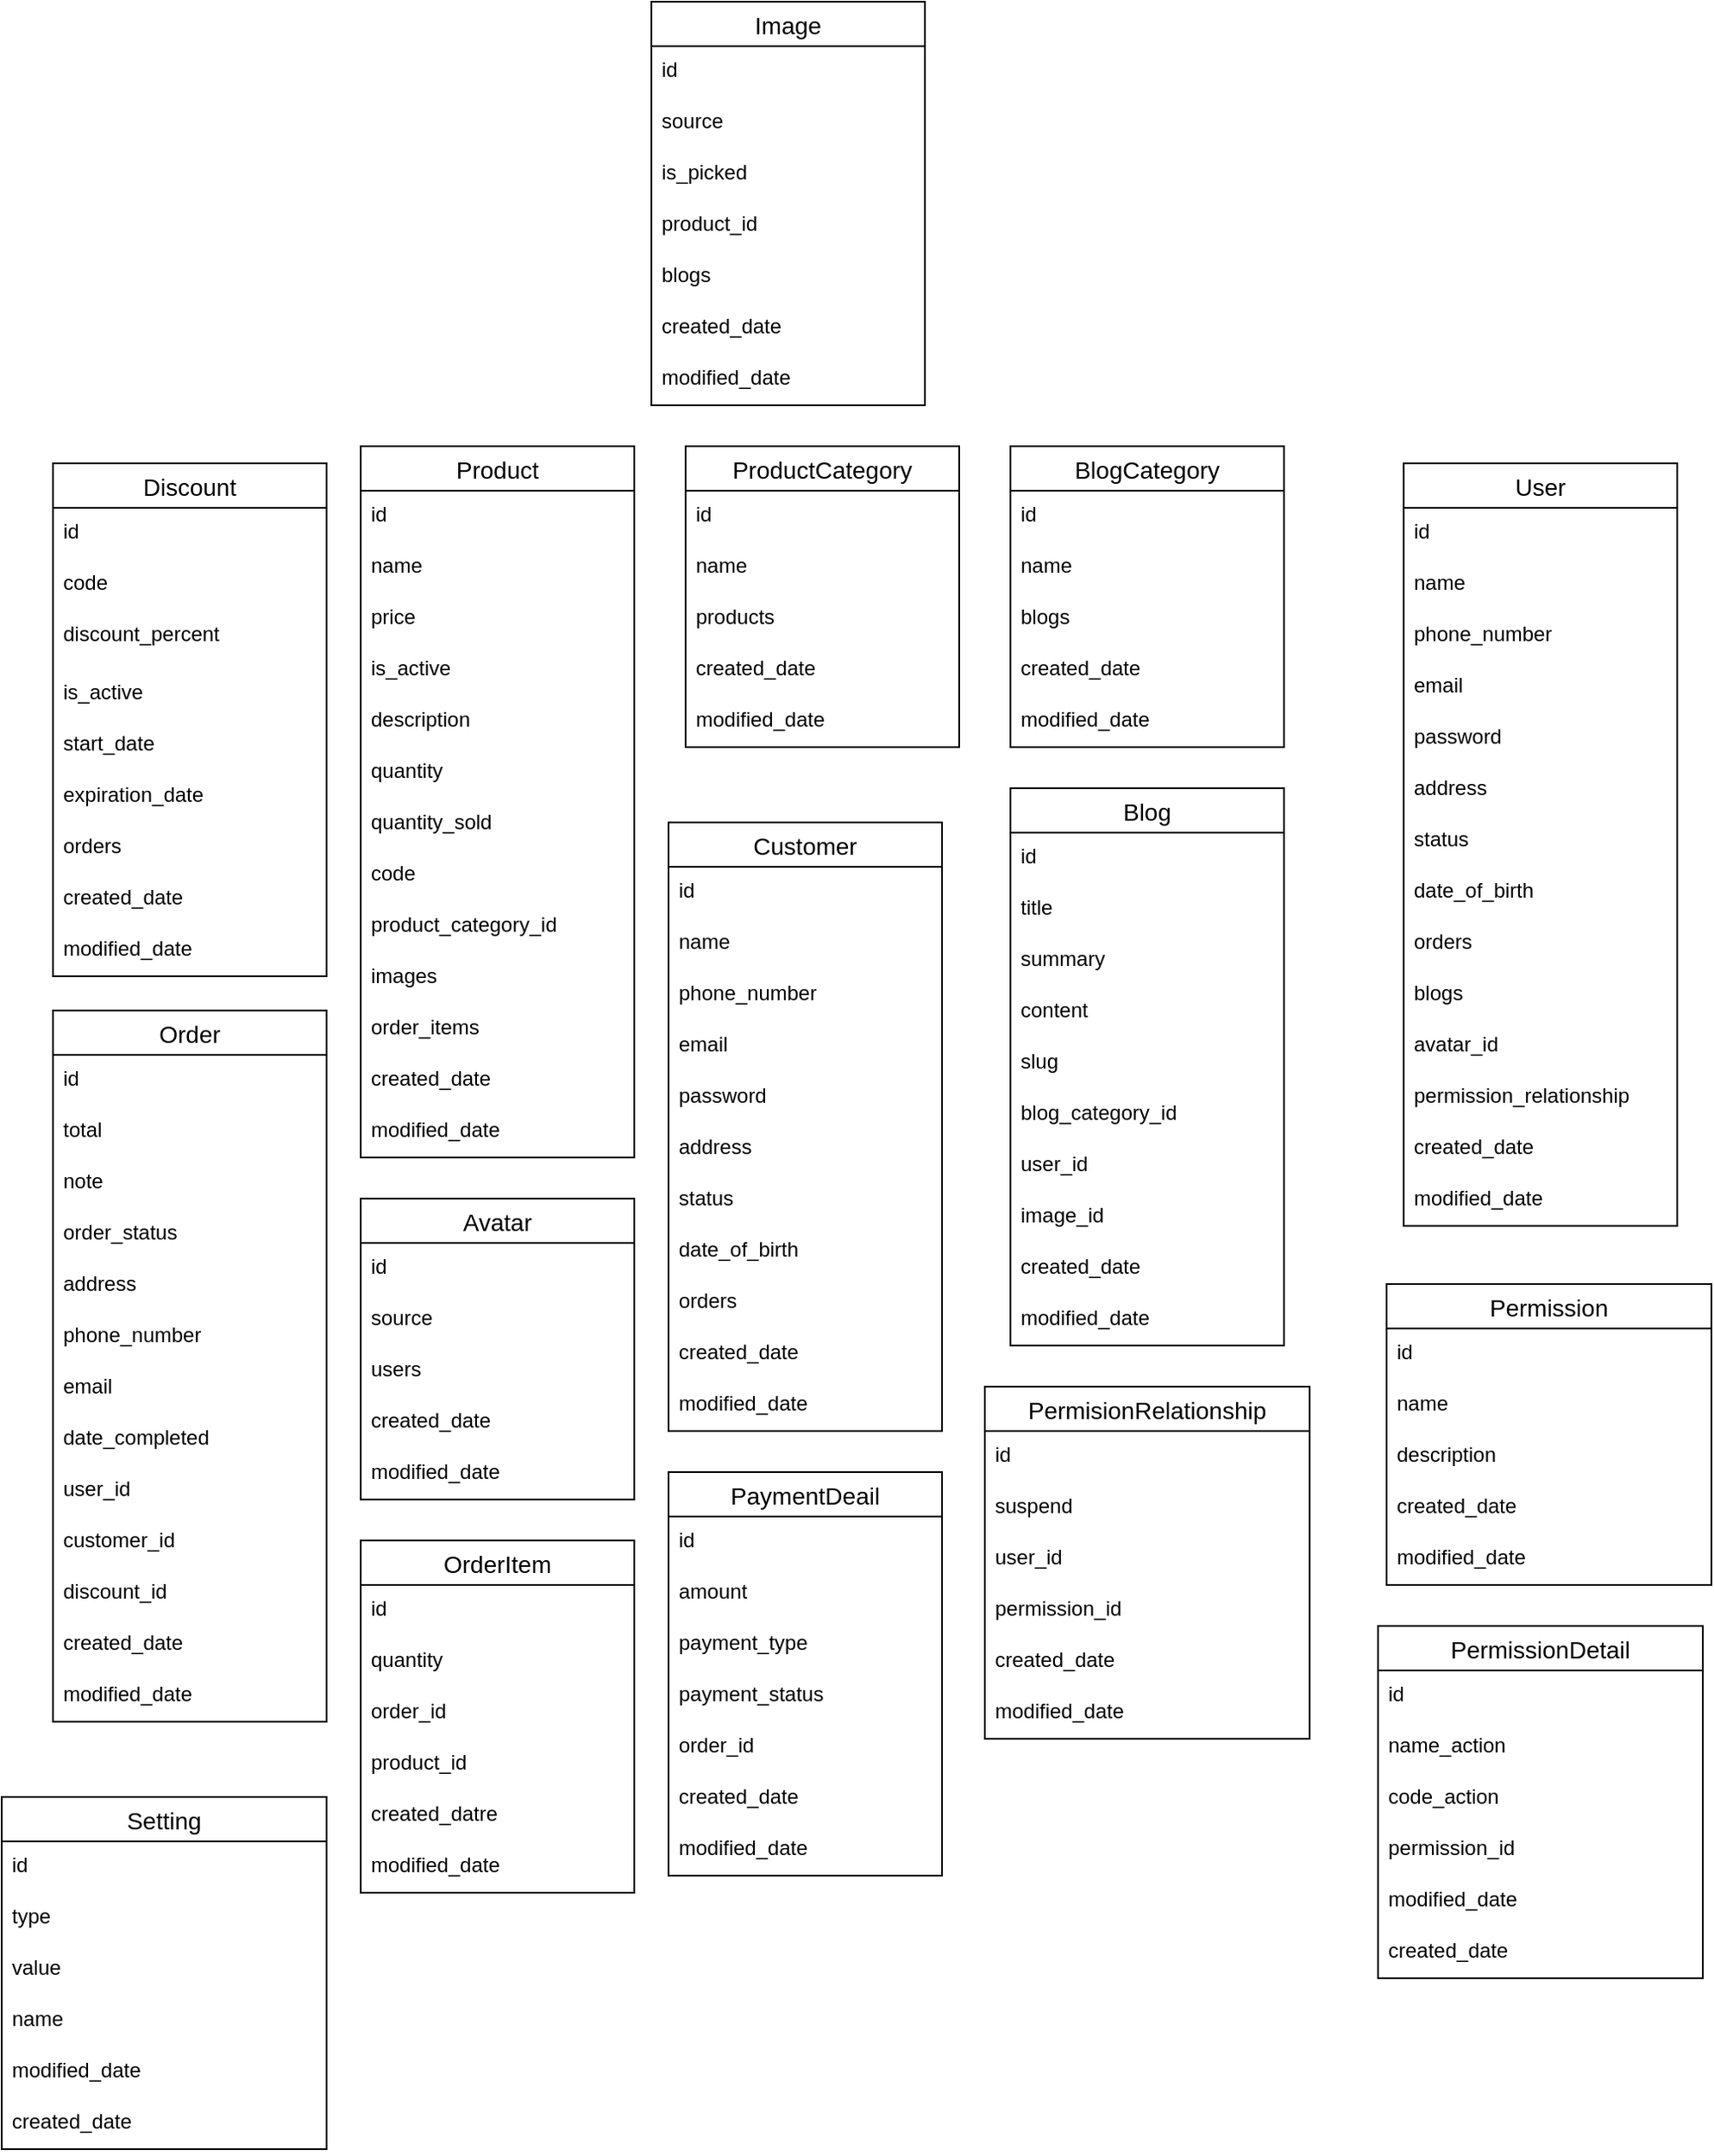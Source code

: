 <mxfile version="20.5.3" type="device"><diagram id="TDrIOhpF8yt2zNO1eFIG" name="Page-1"><mxGraphModel dx="2272" dy="1886" grid="1" gridSize="10" guides="1" tooltips="1" connect="1" arrows="1" fold="1" page="1" pageScale="1" pageWidth="850" pageHeight="1100" math="0" shadow="0"><root><mxCell id="0"/><mxCell id="1" parent="0"/><mxCell id="5JBXhX9jarDKYKfrLqVm-1" value="Product" style="swimlane;fontStyle=0;childLayout=stackLayout;horizontal=1;startSize=26;horizontalStack=0;resizeParent=1;resizeParentMax=0;resizeLast=0;collapsible=1;marginBottom=0;align=center;fontSize=14;" vertex="1" parent="1"><mxGeometry x="200" y="130" width="160" height="416" as="geometry"/></mxCell><mxCell id="5JBXhX9jarDKYKfrLqVm-2" value="id" style="text;strokeColor=none;fillColor=none;spacingLeft=4;spacingRight=4;overflow=hidden;rotatable=0;points=[[0,0.5],[1,0.5]];portConstraint=eastwest;fontSize=12;" vertex="1" parent="5JBXhX9jarDKYKfrLqVm-1"><mxGeometry y="26" width="160" height="30" as="geometry"/></mxCell><mxCell id="5JBXhX9jarDKYKfrLqVm-3" value="name" style="text;strokeColor=none;fillColor=none;spacingLeft=4;spacingRight=4;overflow=hidden;rotatable=0;points=[[0,0.5],[1,0.5]];portConstraint=eastwest;fontSize=12;" vertex="1" parent="5JBXhX9jarDKYKfrLqVm-1"><mxGeometry y="56" width="160" height="30" as="geometry"/></mxCell><mxCell id="5JBXhX9jarDKYKfrLqVm-4" value="price" style="text;strokeColor=none;fillColor=none;spacingLeft=4;spacingRight=4;overflow=hidden;rotatable=0;points=[[0,0.5],[1,0.5]];portConstraint=eastwest;fontSize=12;" vertex="1" parent="5JBXhX9jarDKYKfrLqVm-1"><mxGeometry y="86" width="160" height="30" as="geometry"/></mxCell><mxCell id="5JBXhX9jarDKYKfrLqVm-5" value="is_active&#10;" style="text;strokeColor=none;fillColor=none;spacingLeft=4;spacingRight=4;overflow=hidden;rotatable=0;points=[[0,0.5],[1,0.5]];portConstraint=eastwest;fontSize=12;" vertex="1" parent="5JBXhX9jarDKYKfrLqVm-1"><mxGeometry y="116" width="160" height="30" as="geometry"/></mxCell><mxCell id="5JBXhX9jarDKYKfrLqVm-6" value="description       " style="text;strokeColor=none;fillColor=none;spacingLeft=4;spacingRight=4;overflow=hidden;rotatable=0;points=[[0,0.5],[1,0.5]];portConstraint=eastwest;fontSize=12;" vertex="1" parent="5JBXhX9jarDKYKfrLqVm-1"><mxGeometry y="146" width="160" height="30" as="geometry"/></mxCell><mxCell id="5JBXhX9jarDKYKfrLqVm-7" value="quantity          " style="text;strokeColor=none;fillColor=none;spacingLeft=4;spacingRight=4;overflow=hidden;rotatable=0;points=[[0,0.5],[1,0.5]];portConstraint=eastwest;fontSize=12;" vertex="1" parent="5JBXhX9jarDKYKfrLqVm-1"><mxGeometry y="176" width="160" height="30" as="geometry"/></mxCell><mxCell id="5JBXhX9jarDKYKfrLqVm-8" value="quantity_sold&#10;" style="text;strokeColor=none;fillColor=none;spacingLeft=4;spacingRight=4;overflow=hidden;rotatable=0;points=[[0,0.5],[1,0.5]];portConstraint=eastwest;fontSize=12;" vertex="1" parent="5JBXhX9jarDKYKfrLqVm-1"><mxGeometry y="206" width="160" height="30" as="geometry"/></mxCell><mxCell id="5JBXhX9jarDKYKfrLqVm-9" value="code" style="text;strokeColor=none;fillColor=none;spacingLeft=4;spacingRight=4;overflow=hidden;rotatable=0;points=[[0,0.5],[1,0.5]];portConstraint=eastwest;fontSize=12;" vertex="1" parent="5JBXhX9jarDKYKfrLqVm-1"><mxGeometry y="236" width="160" height="30" as="geometry"/></mxCell><mxCell id="5JBXhX9jarDKYKfrLqVm-10" value="product_category_id" style="text;strokeColor=none;fillColor=none;spacingLeft=4;spacingRight=4;overflow=hidden;rotatable=0;points=[[0,0.5],[1,0.5]];portConstraint=eastwest;fontSize=12;" vertex="1" parent="5JBXhX9jarDKYKfrLqVm-1"><mxGeometry y="266" width="160" height="30" as="geometry"/></mxCell><mxCell id="5JBXhX9jarDKYKfrLqVm-11" value="images" style="text;strokeColor=none;fillColor=none;spacingLeft=4;spacingRight=4;overflow=hidden;rotatable=0;points=[[0,0.5],[1,0.5]];portConstraint=eastwest;fontSize=12;" vertex="1" parent="5JBXhX9jarDKYKfrLqVm-1"><mxGeometry y="296" width="160" height="30" as="geometry"/></mxCell><mxCell id="5JBXhX9jarDKYKfrLqVm-12" value="order_items" style="text;strokeColor=none;fillColor=none;spacingLeft=4;spacingRight=4;overflow=hidden;rotatable=0;points=[[0,0.5],[1,0.5]];portConstraint=eastwest;fontSize=12;" vertex="1" parent="5JBXhX9jarDKYKfrLqVm-1"><mxGeometry y="326" width="160" height="30" as="geometry"/></mxCell><mxCell id="5JBXhX9jarDKYKfrLqVm-13" value="created_date" style="text;strokeColor=none;fillColor=none;spacingLeft=4;spacingRight=4;overflow=hidden;rotatable=0;points=[[0,0.5],[1,0.5]];portConstraint=eastwest;fontSize=12;" vertex="1" parent="5JBXhX9jarDKYKfrLqVm-1"><mxGeometry y="356" width="160" height="30" as="geometry"/></mxCell><mxCell id="5JBXhX9jarDKYKfrLqVm-14" value="modified_date&#10;" style="text;strokeColor=none;fillColor=none;spacingLeft=4;spacingRight=4;overflow=hidden;rotatable=0;points=[[0,0.5],[1,0.5]];portConstraint=eastwest;fontSize=12;" vertex="1" parent="5JBXhX9jarDKYKfrLqVm-1"><mxGeometry y="386" width="160" height="30" as="geometry"/></mxCell><mxCell id="5JBXhX9jarDKYKfrLqVm-15" value="ProductCategory" style="swimlane;fontStyle=0;childLayout=stackLayout;horizontal=1;startSize=26;horizontalStack=0;resizeParent=1;resizeParentMax=0;resizeLast=0;collapsible=1;marginBottom=0;align=center;fontSize=14;" vertex="1" parent="1"><mxGeometry x="390" y="130" width="160" height="176" as="geometry"/></mxCell><mxCell id="5JBXhX9jarDKYKfrLqVm-16" value="id" style="text;strokeColor=none;fillColor=none;spacingLeft=4;spacingRight=4;overflow=hidden;rotatable=0;points=[[0,0.5],[1,0.5]];portConstraint=eastwest;fontSize=12;" vertex="1" parent="5JBXhX9jarDKYKfrLqVm-15"><mxGeometry y="26" width="160" height="30" as="geometry"/></mxCell><mxCell id="5JBXhX9jarDKYKfrLqVm-17" value="name" style="text;strokeColor=none;fillColor=none;spacingLeft=4;spacingRight=4;overflow=hidden;rotatable=0;points=[[0,0.5],[1,0.5]];portConstraint=eastwest;fontSize=12;" vertex="1" parent="5JBXhX9jarDKYKfrLqVm-15"><mxGeometry y="56" width="160" height="30" as="geometry"/></mxCell><mxCell id="5JBXhX9jarDKYKfrLqVm-25" value="products" style="text;strokeColor=none;fillColor=none;spacingLeft=4;spacingRight=4;overflow=hidden;rotatable=0;points=[[0,0.5],[1,0.5]];portConstraint=eastwest;fontSize=12;" vertex="1" parent="5JBXhX9jarDKYKfrLqVm-15"><mxGeometry y="86" width="160" height="30" as="geometry"/></mxCell><mxCell id="5JBXhX9jarDKYKfrLqVm-27" value="created_date" style="text;strokeColor=none;fillColor=none;spacingLeft=4;spacingRight=4;overflow=hidden;rotatable=0;points=[[0,0.5],[1,0.5]];portConstraint=eastwest;fontSize=12;" vertex="1" parent="5JBXhX9jarDKYKfrLqVm-15"><mxGeometry y="116" width="160" height="30" as="geometry"/></mxCell><mxCell id="5JBXhX9jarDKYKfrLqVm-28" value="modified_date&#10;" style="text;strokeColor=none;fillColor=none;spacingLeft=4;spacingRight=4;overflow=hidden;rotatable=0;points=[[0,0.5],[1,0.5]];portConstraint=eastwest;fontSize=12;" vertex="1" parent="5JBXhX9jarDKYKfrLqVm-15"><mxGeometry y="146" width="160" height="30" as="geometry"/></mxCell><mxCell id="5JBXhX9jarDKYKfrLqVm-30" value="BlogCategory " style="swimlane;fontStyle=0;childLayout=stackLayout;horizontal=1;startSize=26;horizontalStack=0;resizeParent=1;resizeParentMax=0;resizeLast=0;collapsible=1;marginBottom=0;align=center;fontSize=14;" vertex="1" parent="1"><mxGeometry x="580" y="130" width="160" height="176" as="geometry"/></mxCell><mxCell id="5JBXhX9jarDKYKfrLqVm-31" value="id" style="text;strokeColor=none;fillColor=none;spacingLeft=4;spacingRight=4;overflow=hidden;rotatable=0;points=[[0,0.5],[1,0.5]];portConstraint=eastwest;fontSize=12;" vertex="1" parent="5JBXhX9jarDKYKfrLqVm-30"><mxGeometry y="26" width="160" height="30" as="geometry"/></mxCell><mxCell id="5JBXhX9jarDKYKfrLqVm-32" value="name" style="text;strokeColor=none;fillColor=none;spacingLeft=4;spacingRight=4;overflow=hidden;rotatable=0;points=[[0,0.5],[1,0.5]];portConstraint=eastwest;fontSize=12;" vertex="1" parent="5JBXhX9jarDKYKfrLqVm-30"><mxGeometry y="56" width="160" height="30" as="geometry"/></mxCell><mxCell id="5JBXhX9jarDKYKfrLqVm-33" value="blogs" style="text;strokeColor=none;fillColor=none;spacingLeft=4;spacingRight=4;overflow=hidden;rotatable=0;points=[[0,0.5],[1,0.5]];portConstraint=eastwest;fontSize=12;" vertex="1" parent="5JBXhX9jarDKYKfrLqVm-30"><mxGeometry y="86" width="160" height="30" as="geometry"/></mxCell><mxCell id="5JBXhX9jarDKYKfrLqVm-35" value="created_date" style="text;strokeColor=none;fillColor=none;spacingLeft=4;spacingRight=4;overflow=hidden;rotatable=0;points=[[0,0.5],[1,0.5]];portConstraint=eastwest;fontSize=12;" vertex="1" parent="5JBXhX9jarDKYKfrLqVm-30"><mxGeometry y="116" width="160" height="30" as="geometry"/></mxCell><mxCell id="5JBXhX9jarDKYKfrLqVm-36" value="modified_date&#10;" style="text;strokeColor=none;fillColor=none;spacingLeft=4;spacingRight=4;overflow=hidden;rotatable=0;points=[[0,0.5],[1,0.5]];portConstraint=eastwest;fontSize=12;" vertex="1" parent="5JBXhX9jarDKYKfrLqVm-30"><mxGeometry y="146" width="160" height="30" as="geometry"/></mxCell><mxCell id="5JBXhX9jarDKYKfrLqVm-37" value="Discount" style="swimlane;fontStyle=0;childLayout=stackLayout;horizontal=1;startSize=26;horizontalStack=0;resizeParent=1;resizeParentMax=0;resizeLast=0;collapsible=1;marginBottom=0;align=center;fontSize=14;" vertex="1" parent="1"><mxGeometry x="20" y="140" width="160" height="300" as="geometry"/></mxCell><mxCell id="5JBXhX9jarDKYKfrLqVm-38" value="id" style="text;strokeColor=none;fillColor=none;spacingLeft=4;spacingRight=4;overflow=hidden;rotatable=0;points=[[0,0.5],[1,0.5]];portConstraint=eastwest;fontSize=12;" vertex="1" parent="5JBXhX9jarDKYKfrLqVm-37"><mxGeometry y="26" width="160" height="30" as="geometry"/></mxCell><mxCell id="5JBXhX9jarDKYKfrLqVm-39" value="code            " style="text;strokeColor=none;fillColor=none;spacingLeft=4;spacingRight=4;overflow=hidden;rotatable=0;points=[[0,0.5],[1,0.5]];portConstraint=eastwest;fontSize=12;" vertex="1" parent="5JBXhX9jarDKYKfrLqVm-37"><mxGeometry y="56" width="160" height="30" as="geometry"/></mxCell><mxCell id="5JBXhX9jarDKYKfrLqVm-40" value="discount_percent" style="text;strokeColor=none;fillColor=none;spacingLeft=4;spacingRight=4;overflow=hidden;rotatable=0;points=[[0,0.5],[1,0.5]];portConstraint=eastwest;fontSize=12;" vertex="1" parent="5JBXhX9jarDKYKfrLqVm-37"><mxGeometry y="86" width="160" height="34" as="geometry"/></mxCell><mxCell id="5JBXhX9jarDKYKfrLqVm-41" value="is_active" style="text;strokeColor=none;fillColor=none;spacingLeft=4;spacingRight=4;overflow=hidden;rotatable=0;points=[[0,0.5],[1,0.5]];portConstraint=eastwest;fontSize=12;" vertex="1" parent="5JBXhX9jarDKYKfrLqVm-37"><mxGeometry y="120" width="160" height="30" as="geometry"/></mxCell><mxCell id="5JBXhX9jarDKYKfrLqVm-42" value="start_date" style="text;strokeColor=none;fillColor=none;spacingLeft=4;spacingRight=4;overflow=hidden;rotatable=0;points=[[0,0.5],[1,0.5]];portConstraint=eastwest;fontSize=12;" vertex="1" parent="5JBXhX9jarDKYKfrLqVm-37"><mxGeometry y="150" width="160" height="30" as="geometry"/></mxCell><mxCell id="5JBXhX9jarDKYKfrLqVm-43" value="expiration_date" style="text;strokeColor=none;fillColor=none;spacingLeft=4;spacingRight=4;overflow=hidden;rotatable=0;points=[[0,0.5],[1,0.5]];portConstraint=eastwest;fontSize=12;" vertex="1" parent="5JBXhX9jarDKYKfrLqVm-37"><mxGeometry y="180" width="160" height="30" as="geometry"/></mxCell><mxCell id="5JBXhX9jarDKYKfrLqVm-44" value="orders" style="text;strokeColor=none;fillColor=none;spacingLeft=4;spacingRight=4;overflow=hidden;rotatable=0;points=[[0,0.5],[1,0.5]];portConstraint=eastwest;fontSize=12;" vertex="1" parent="5JBXhX9jarDKYKfrLqVm-37"><mxGeometry y="210" width="160" height="30" as="geometry"/></mxCell><mxCell id="5JBXhX9jarDKYKfrLqVm-45" value="created_date" style="text;strokeColor=none;fillColor=none;spacingLeft=4;spacingRight=4;overflow=hidden;rotatable=0;points=[[0,0.5],[1,0.5]];portConstraint=eastwest;fontSize=12;" vertex="1" parent="5JBXhX9jarDKYKfrLqVm-37"><mxGeometry y="240" width="160" height="30" as="geometry"/></mxCell><mxCell id="5JBXhX9jarDKYKfrLqVm-46" value="modified_date" style="text;strokeColor=none;fillColor=none;spacingLeft=4;spacingRight=4;overflow=hidden;rotatable=0;points=[[0,0.5],[1,0.5]];portConstraint=eastwest;fontSize=12;" vertex="1" parent="5JBXhX9jarDKYKfrLqVm-37"><mxGeometry y="270" width="160" height="30" as="geometry"/></mxCell><mxCell id="5JBXhX9jarDKYKfrLqVm-53" value="Image" style="swimlane;fontStyle=0;childLayout=stackLayout;horizontal=1;startSize=26;horizontalStack=0;resizeParent=1;resizeParentMax=0;resizeLast=0;collapsible=1;marginBottom=0;align=center;fontSize=14;" vertex="1" parent="1"><mxGeometry x="370" y="-130" width="160" height="236" as="geometry"/></mxCell><mxCell id="5JBXhX9jarDKYKfrLqVm-54" value="id" style="text;strokeColor=none;fillColor=none;spacingLeft=4;spacingRight=4;overflow=hidden;rotatable=0;points=[[0,0.5],[1,0.5]];portConstraint=eastwest;fontSize=12;" vertex="1" parent="5JBXhX9jarDKYKfrLqVm-53"><mxGeometry y="26" width="160" height="30" as="geometry"/></mxCell><mxCell id="5JBXhX9jarDKYKfrLqVm-55" value="source    " style="text;strokeColor=none;fillColor=none;spacingLeft=4;spacingRight=4;overflow=hidden;rotatable=0;points=[[0,0.5],[1,0.5]];portConstraint=eastwest;fontSize=12;" vertex="1" parent="5JBXhX9jarDKYKfrLqVm-53"><mxGeometry y="56" width="160" height="30" as="geometry"/></mxCell><mxCell id="5JBXhX9jarDKYKfrLqVm-56" value="is_picked" style="text;strokeColor=none;fillColor=none;spacingLeft=4;spacingRight=4;overflow=hidden;rotatable=0;points=[[0,0.5],[1,0.5]];portConstraint=eastwest;fontSize=12;" vertex="1" parent="5JBXhX9jarDKYKfrLqVm-53"><mxGeometry y="86" width="160" height="30" as="geometry"/></mxCell><mxCell id="5JBXhX9jarDKYKfrLqVm-57" value="product_id" style="text;strokeColor=none;fillColor=none;spacingLeft=4;spacingRight=4;overflow=hidden;rotatable=0;points=[[0,0.5],[1,0.5]];portConstraint=eastwest;fontSize=12;" vertex="1" parent="5JBXhX9jarDKYKfrLqVm-53"><mxGeometry y="116" width="160" height="30" as="geometry"/></mxCell><mxCell id="5JBXhX9jarDKYKfrLqVm-58" value="blogs" style="text;strokeColor=none;fillColor=none;spacingLeft=4;spacingRight=4;overflow=hidden;rotatable=0;points=[[0,0.5],[1,0.5]];portConstraint=eastwest;fontSize=12;" vertex="1" parent="5JBXhX9jarDKYKfrLqVm-53"><mxGeometry y="146" width="160" height="30" as="geometry"/></mxCell><mxCell id="5JBXhX9jarDKYKfrLqVm-59" value="created_date" style="text;strokeColor=none;fillColor=none;spacingLeft=4;spacingRight=4;overflow=hidden;rotatable=0;points=[[0,0.5],[1,0.5]];portConstraint=eastwest;fontSize=12;" vertex="1" parent="5JBXhX9jarDKYKfrLqVm-53"><mxGeometry y="176" width="160" height="30" as="geometry"/></mxCell><mxCell id="5JBXhX9jarDKYKfrLqVm-60" value="modified_date&#10;" style="text;strokeColor=none;fillColor=none;spacingLeft=4;spacingRight=4;overflow=hidden;rotatable=0;points=[[0,0.5],[1,0.5]];portConstraint=eastwest;fontSize=12;" vertex="1" parent="5JBXhX9jarDKYKfrLqVm-53"><mxGeometry y="206" width="160" height="30" as="geometry"/></mxCell><mxCell id="5JBXhX9jarDKYKfrLqVm-71" value="Blog" style="swimlane;fontStyle=0;childLayout=stackLayout;horizontal=1;startSize=26;horizontalStack=0;resizeParent=1;resizeParentMax=0;resizeLast=0;collapsible=1;marginBottom=0;align=center;fontSize=14;" vertex="1" parent="1"><mxGeometry x="580" y="330" width="160" height="326" as="geometry"/></mxCell><mxCell id="5JBXhX9jarDKYKfrLqVm-72" value="id" style="text;strokeColor=none;fillColor=none;spacingLeft=4;spacingRight=4;overflow=hidden;rotatable=0;points=[[0,0.5],[1,0.5]];portConstraint=eastwest;fontSize=12;" vertex="1" parent="5JBXhX9jarDKYKfrLqVm-71"><mxGeometry y="26" width="160" height="30" as="geometry"/></mxCell><mxCell id="5JBXhX9jarDKYKfrLqVm-73" value="title" style="text;strokeColor=none;fillColor=none;spacingLeft=4;spacingRight=4;overflow=hidden;rotatable=0;points=[[0,0.5],[1,0.5]];portConstraint=eastwest;fontSize=12;" vertex="1" parent="5JBXhX9jarDKYKfrLqVm-71"><mxGeometry y="56" width="160" height="30" as="geometry"/></mxCell><mxCell id="5JBXhX9jarDKYKfrLqVm-74" value="summary        " style="text;strokeColor=none;fillColor=none;spacingLeft=4;spacingRight=4;overflow=hidden;rotatable=0;points=[[0,0.5],[1,0.5]];portConstraint=eastwest;fontSize=12;" vertex="1" parent="5JBXhX9jarDKYKfrLqVm-71"><mxGeometry y="86" width="160" height="30" as="geometry"/></mxCell><mxCell id="5JBXhX9jarDKYKfrLqVm-75" value="content        " style="text;strokeColor=none;fillColor=none;spacingLeft=4;spacingRight=4;overflow=hidden;rotatable=0;points=[[0,0.5],[1,0.5]];portConstraint=eastwest;fontSize=12;" vertex="1" parent="5JBXhX9jarDKYKfrLqVm-71"><mxGeometry y="116" width="160" height="30" as="geometry"/></mxCell><mxCell id="5JBXhX9jarDKYKfrLqVm-76" value="slug" style="text;strokeColor=none;fillColor=none;spacingLeft=4;spacingRight=4;overflow=hidden;rotatable=0;points=[[0,0.5],[1,0.5]];portConstraint=eastwest;fontSize=12;" vertex="1" parent="5JBXhX9jarDKYKfrLqVm-71"><mxGeometry y="146" width="160" height="30" as="geometry"/></mxCell><mxCell id="5JBXhX9jarDKYKfrLqVm-77" value="blog_category_id" style="text;strokeColor=none;fillColor=none;spacingLeft=4;spacingRight=4;overflow=hidden;rotatable=0;points=[[0,0.5],[1,0.5]];portConstraint=eastwest;fontSize=12;" vertex="1" parent="5JBXhX9jarDKYKfrLqVm-71"><mxGeometry y="176" width="160" height="30" as="geometry"/></mxCell><mxCell id="5JBXhX9jarDKYKfrLqVm-78" value="user_id" style="text;strokeColor=none;fillColor=none;spacingLeft=4;spacingRight=4;overflow=hidden;rotatable=0;points=[[0,0.5],[1,0.5]];portConstraint=eastwest;fontSize=12;" vertex="1" parent="5JBXhX9jarDKYKfrLqVm-71"><mxGeometry y="206" width="160" height="30" as="geometry"/></mxCell><mxCell id="5JBXhX9jarDKYKfrLqVm-79" value="image_id" style="text;strokeColor=none;fillColor=none;spacingLeft=4;spacingRight=4;overflow=hidden;rotatable=0;points=[[0,0.5],[1,0.5]];portConstraint=eastwest;fontSize=12;" vertex="1" parent="5JBXhX9jarDKYKfrLqVm-71"><mxGeometry y="236" width="160" height="30" as="geometry"/></mxCell><mxCell id="5JBXhX9jarDKYKfrLqVm-83" value="created_date" style="text;strokeColor=none;fillColor=none;spacingLeft=4;spacingRight=4;overflow=hidden;rotatable=0;points=[[0,0.5],[1,0.5]];portConstraint=eastwest;fontSize=12;" vertex="1" parent="5JBXhX9jarDKYKfrLqVm-71"><mxGeometry y="266" width="160" height="30" as="geometry"/></mxCell><mxCell id="5JBXhX9jarDKYKfrLqVm-84" value="modified_date&#10;" style="text;strokeColor=none;fillColor=none;spacingLeft=4;spacingRight=4;overflow=hidden;rotatable=0;points=[[0,0.5],[1,0.5]];portConstraint=eastwest;fontSize=12;" vertex="1" parent="5JBXhX9jarDKYKfrLqVm-71"><mxGeometry y="296" width="160" height="30" as="geometry"/></mxCell><mxCell id="5JBXhX9jarDKYKfrLqVm-85" value="Customer" style="swimlane;fontStyle=0;childLayout=stackLayout;horizontal=1;startSize=26;horizontalStack=0;resizeParent=1;resizeParentMax=0;resizeLast=0;collapsible=1;marginBottom=0;align=center;fontSize=14;" vertex="1" parent="1"><mxGeometry x="380" y="350" width="160" height="356" as="geometry"/></mxCell><mxCell id="5JBXhX9jarDKYKfrLqVm-86" value="id" style="text;strokeColor=none;fillColor=none;spacingLeft=4;spacingRight=4;overflow=hidden;rotatable=0;points=[[0,0.5],[1,0.5]];portConstraint=eastwest;fontSize=12;" vertex="1" parent="5JBXhX9jarDKYKfrLqVm-85"><mxGeometry y="26" width="160" height="30" as="geometry"/></mxCell><mxCell id="5JBXhX9jarDKYKfrLqVm-87" value="name" style="text;strokeColor=none;fillColor=none;spacingLeft=4;spacingRight=4;overflow=hidden;rotatable=0;points=[[0,0.5],[1,0.5]];portConstraint=eastwest;fontSize=12;" vertex="1" parent="5JBXhX9jarDKYKfrLqVm-85"><mxGeometry y="56" width="160" height="30" as="geometry"/></mxCell><mxCell id="5JBXhX9jarDKYKfrLqVm-88" value="phone_number" style="text;strokeColor=none;fillColor=none;spacingLeft=4;spacingRight=4;overflow=hidden;rotatable=0;points=[[0,0.5],[1,0.5]];portConstraint=eastwest;fontSize=12;" vertex="1" parent="5JBXhX9jarDKYKfrLqVm-85"><mxGeometry y="86" width="160" height="30" as="geometry"/></mxCell><mxCell id="5JBXhX9jarDKYKfrLqVm-89" value="email" style="text;strokeColor=none;fillColor=none;spacingLeft=4;spacingRight=4;overflow=hidden;rotatable=0;points=[[0,0.5],[1,0.5]];portConstraint=eastwest;fontSize=12;" vertex="1" parent="5JBXhX9jarDKYKfrLqVm-85"><mxGeometry y="116" width="160" height="30" as="geometry"/></mxCell><mxCell id="5JBXhX9jarDKYKfrLqVm-90" value="password" style="text;strokeColor=none;fillColor=none;spacingLeft=4;spacingRight=4;overflow=hidden;rotatable=0;points=[[0,0.5],[1,0.5]];portConstraint=eastwest;fontSize=12;" vertex="1" parent="5JBXhX9jarDKYKfrLqVm-85"><mxGeometry y="146" width="160" height="30" as="geometry"/></mxCell><mxCell id="5JBXhX9jarDKYKfrLqVm-91" value="address" style="text;strokeColor=none;fillColor=none;spacingLeft=4;spacingRight=4;overflow=hidden;rotatable=0;points=[[0,0.5],[1,0.5]];portConstraint=eastwest;fontSize=12;" vertex="1" parent="5JBXhX9jarDKYKfrLqVm-85"><mxGeometry y="176" width="160" height="30" as="geometry"/></mxCell><mxCell id="5JBXhX9jarDKYKfrLqVm-92" value="status" style="text;strokeColor=none;fillColor=none;spacingLeft=4;spacingRight=4;overflow=hidden;rotatable=0;points=[[0,0.5],[1,0.5]];portConstraint=eastwest;fontSize=12;" vertex="1" parent="5JBXhX9jarDKYKfrLqVm-85"><mxGeometry y="206" width="160" height="30" as="geometry"/></mxCell><mxCell id="5JBXhX9jarDKYKfrLqVm-93" value="date_of_birth" style="text;strokeColor=none;fillColor=none;spacingLeft=4;spacingRight=4;overflow=hidden;rotatable=0;points=[[0,0.5],[1,0.5]];portConstraint=eastwest;fontSize=12;" vertex="1" parent="5JBXhX9jarDKYKfrLqVm-85"><mxGeometry y="236" width="160" height="30" as="geometry"/></mxCell><mxCell id="5JBXhX9jarDKYKfrLqVm-94" value="orders" style="text;strokeColor=none;fillColor=none;spacingLeft=4;spacingRight=4;overflow=hidden;rotatable=0;points=[[0,0.5],[1,0.5]];portConstraint=eastwest;fontSize=12;" vertex="1" parent="5JBXhX9jarDKYKfrLqVm-85"><mxGeometry y="266" width="160" height="30" as="geometry"/></mxCell><mxCell id="5JBXhX9jarDKYKfrLqVm-95" value="created_date" style="text;strokeColor=none;fillColor=none;spacingLeft=4;spacingRight=4;overflow=hidden;rotatable=0;points=[[0,0.5],[1,0.5]];portConstraint=eastwest;fontSize=12;" vertex="1" parent="5JBXhX9jarDKYKfrLqVm-85"><mxGeometry y="296" width="160" height="30" as="geometry"/></mxCell><mxCell id="5JBXhX9jarDKYKfrLqVm-96" value="modified_date&#10;" style="text;strokeColor=none;fillColor=none;spacingLeft=4;spacingRight=4;overflow=hidden;rotatable=0;points=[[0,0.5],[1,0.5]];portConstraint=eastwest;fontSize=12;" vertex="1" parent="5JBXhX9jarDKYKfrLqVm-85"><mxGeometry y="326" width="160" height="30" as="geometry"/></mxCell><mxCell id="5JBXhX9jarDKYKfrLqVm-98" value="Avatar" style="swimlane;fontStyle=0;childLayout=stackLayout;horizontal=1;startSize=26;horizontalStack=0;resizeParent=1;resizeParentMax=0;resizeLast=0;collapsible=1;marginBottom=0;align=center;fontSize=14;" vertex="1" parent="1"><mxGeometry x="200" y="570" width="160" height="176" as="geometry"/></mxCell><mxCell id="5JBXhX9jarDKYKfrLqVm-99" value="id" style="text;strokeColor=none;fillColor=none;spacingLeft=4;spacingRight=4;overflow=hidden;rotatable=0;points=[[0,0.5],[1,0.5]];portConstraint=eastwest;fontSize=12;" vertex="1" parent="5JBXhX9jarDKYKfrLqVm-98"><mxGeometry y="26" width="160" height="30" as="geometry"/></mxCell><mxCell id="5JBXhX9jarDKYKfrLqVm-100" value="source    " style="text;strokeColor=none;fillColor=none;spacingLeft=4;spacingRight=4;overflow=hidden;rotatable=0;points=[[0,0.5],[1,0.5]];portConstraint=eastwest;fontSize=12;" vertex="1" parent="5JBXhX9jarDKYKfrLqVm-98"><mxGeometry y="56" width="160" height="30" as="geometry"/></mxCell><mxCell id="5JBXhX9jarDKYKfrLqVm-101" value="users" style="text;strokeColor=none;fillColor=none;spacingLeft=4;spacingRight=4;overflow=hidden;rotatable=0;points=[[0,0.5],[1,0.5]];portConstraint=eastwest;fontSize=12;" vertex="1" parent="5JBXhX9jarDKYKfrLqVm-98"><mxGeometry y="86" width="160" height="30" as="geometry"/></mxCell><mxCell id="5JBXhX9jarDKYKfrLqVm-104" value="created_date" style="text;strokeColor=none;fillColor=none;spacingLeft=4;spacingRight=4;overflow=hidden;rotatable=0;points=[[0,0.5],[1,0.5]];portConstraint=eastwest;fontSize=12;" vertex="1" parent="5JBXhX9jarDKYKfrLqVm-98"><mxGeometry y="116" width="160" height="30" as="geometry"/></mxCell><mxCell id="5JBXhX9jarDKYKfrLqVm-105" value="modified_date&#10;" style="text;strokeColor=none;fillColor=none;spacingLeft=4;spacingRight=4;overflow=hidden;rotatable=0;points=[[0,0.5],[1,0.5]];portConstraint=eastwest;fontSize=12;" vertex="1" parent="5JBXhX9jarDKYKfrLqVm-98"><mxGeometry y="146" width="160" height="30" as="geometry"/></mxCell><mxCell id="5JBXhX9jarDKYKfrLqVm-106" value="User" style="swimlane;fontStyle=0;childLayout=stackLayout;horizontal=1;startSize=26;horizontalStack=0;resizeParent=1;resizeParentMax=0;resizeLast=0;collapsible=1;marginBottom=0;align=center;fontSize=14;" vertex="1" parent="1"><mxGeometry x="810" y="140" width="160" height="446" as="geometry"/></mxCell><mxCell id="5JBXhX9jarDKYKfrLqVm-107" value="id" style="text;strokeColor=none;fillColor=none;spacingLeft=4;spacingRight=4;overflow=hidden;rotatable=0;points=[[0,0.5],[1,0.5]];portConstraint=eastwest;fontSize=12;" vertex="1" parent="5JBXhX9jarDKYKfrLqVm-106"><mxGeometry y="26" width="160" height="30" as="geometry"/></mxCell><mxCell id="5JBXhX9jarDKYKfrLqVm-108" value="name" style="text;strokeColor=none;fillColor=none;spacingLeft=4;spacingRight=4;overflow=hidden;rotatable=0;points=[[0,0.5],[1,0.5]];portConstraint=eastwest;fontSize=12;" vertex="1" parent="5JBXhX9jarDKYKfrLqVm-106"><mxGeometry y="56" width="160" height="30" as="geometry"/></mxCell><mxCell id="5JBXhX9jarDKYKfrLqVm-109" value="phone_number" style="text;strokeColor=none;fillColor=none;spacingLeft=4;spacingRight=4;overflow=hidden;rotatable=0;points=[[0,0.5],[1,0.5]];portConstraint=eastwest;fontSize=12;" vertex="1" parent="5JBXhX9jarDKYKfrLqVm-106"><mxGeometry y="86" width="160" height="30" as="geometry"/></mxCell><mxCell id="5JBXhX9jarDKYKfrLqVm-110" value="email" style="text;strokeColor=none;fillColor=none;spacingLeft=4;spacingRight=4;overflow=hidden;rotatable=0;points=[[0,0.5],[1,0.5]];portConstraint=eastwest;fontSize=12;" vertex="1" parent="5JBXhX9jarDKYKfrLqVm-106"><mxGeometry y="116" width="160" height="30" as="geometry"/></mxCell><mxCell id="5JBXhX9jarDKYKfrLqVm-111" value="password" style="text;strokeColor=none;fillColor=none;spacingLeft=4;spacingRight=4;overflow=hidden;rotatable=0;points=[[0,0.5],[1,0.5]];portConstraint=eastwest;fontSize=12;" vertex="1" parent="5JBXhX9jarDKYKfrLqVm-106"><mxGeometry y="146" width="160" height="30" as="geometry"/></mxCell><mxCell id="5JBXhX9jarDKYKfrLqVm-112" value="address" style="text;strokeColor=none;fillColor=none;spacingLeft=4;spacingRight=4;overflow=hidden;rotatable=0;points=[[0,0.5],[1,0.5]];portConstraint=eastwest;fontSize=12;" vertex="1" parent="5JBXhX9jarDKYKfrLqVm-106"><mxGeometry y="176" width="160" height="30" as="geometry"/></mxCell><mxCell id="5JBXhX9jarDKYKfrLqVm-113" value="status" style="text;strokeColor=none;fillColor=none;spacingLeft=4;spacingRight=4;overflow=hidden;rotatable=0;points=[[0,0.5],[1,0.5]];portConstraint=eastwest;fontSize=12;" vertex="1" parent="5JBXhX9jarDKYKfrLqVm-106"><mxGeometry y="206" width="160" height="30" as="geometry"/></mxCell><mxCell id="5JBXhX9jarDKYKfrLqVm-114" value="date_of_birth" style="text;strokeColor=none;fillColor=none;spacingLeft=4;spacingRight=4;overflow=hidden;rotatable=0;points=[[0,0.5],[1,0.5]];portConstraint=eastwest;fontSize=12;" vertex="1" parent="5JBXhX9jarDKYKfrLqVm-106"><mxGeometry y="236" width="160" height="30" as="geometry"/></mxCell><mxCell id="5JBXhX9jarDKYKfrLqVm-115" value="orders" style="text;strokeColor=none;fillColor=none;spacingLeft=4;spacingRight=4;overflow=hidden;rotatable=0;points=[[0,0.5],[1,0.5]];portConstraint=eastwest;fontSize=12;" vertex="1" parent="5JBXhX9jarDKYKfrLqVm-106"><mxGeometry y="266" width="160" height="30" as="geometry"/></mxCell><mxCell id="5JBXhX9jarDKYKfrLqVm-116" value="blogs" style="text;strokeColor=none;fillColor=none;spacingLeft=4;spacingRight=4;overflow=hidden;rotatable=0;points=[[0,0.5],[1,0.5]];portConstraint=eastwest;fontSize=12;" vertex="1" parent="5JBXhX9jarDKYKfrLqVm-106"><mxGeometry y="296" width="160" height="30" as="geometry"/></mxCell><mxCell id="5JBXhX9jarDKYKfrLqVm-117" value="avatar_id" style="text;strokeColor=none;fillColor=none;spacingLeft=4;spacingRight=4;overflow=hidden;rotatable=0;points=[[0,0.5],[1,0.5]];portConstraint=eastwest;fontSize=12;" vertex="1" parent="5JBXhX9jarDKYKfrLqVm-106"><mxGeometry y="326" width="160" height="30" as="geometry"/></mxCell><mxCell id="5JBXhX9jarDKYKfrLqVm-118" value="permission_relationship" style="text;strokeColor=none;fillColor=none;spacingLeft=4;spacingRight=4;overflow=hidden;rotatable=0;points=[[0,0.5],[1,0.5]];portConstraint=eastwest;fontSize=12;" vertex="1" parent="5JBXhX9jarDKYKfrLqVm-106"><mxGeometry y="356" width="160" height="30" as="geometry"/></mxCell><mxCell id="5JBXhX9jarDKYKfrLqVm-119" value="created_date" style="text;strokeColor=none;fillColor=none;spacingLeft=4;spacingRight=4;overflow=hidden;rotatable=0;points=[[0,0.5],[1,0.5]];portConstraint=eastwest;fontSize=12;" vertex="1" parent="5JBXhX9jarDKYKfrLqVm-106"><mxGeometry y="386" width="160" height="30" as="geometry"/></mxCell><mxCell id="5JBXhX9jarDKYKfrLqVm-134" value="modified_date" style="text;strokeColor=none;fillColor=none;spacingLeft=4;spacingRight=4;overflow=hidden;rotatable=0;points=[[0,0.5],[1,0.5]];portConstraint=eastwest;fontSize=12;" vertex="1" parent="5JBXhX9jarDKYKfrLqVm-106"><mxGeometry y="416" width="160" height="30" as="geometry"/></mxCell><mxCell id="5JBXhX9jarDKYKfrLqVm-135" value="Order" style="swimlane;fontStyle=0;childLayout=stackLayout;horizontal=1;startSize=26;horizontalStack=0;resizeParent=1;resizeParentMax=0;resizeLast=0;collapsible=1;marginBottom=0;align=center;fontSize=14;" vertex="1" parent="1"><mxGeometry x="20" y="460" width="160" height="416" as="geometry"/></mxCell><mxCell id="5JBXhX9jarDKYKfrLqVm-136" value="id" style="text;strokeColor=none;fillColor=none;spacingLeft=4;spacingRight=4;overflow=hidden;rotatable=0;points=[[0,0.5],[1,0.5]];portConstraint=eastwest;fontSize=12;" vertex="1" parent="5JBXhX9jarDKYKfrLqVm-135"><mxGeometry y="26" width="160" height="30" as="geometry"/></mxCell><mxCell id="5JBXhX9jarDKYKfrLqVm-137" value="total" style="text;strokeColor=none;fillColor=none;spacingLeft=4;spacingRight=4;overflow=hidden;rotatable=0;points=[[0,0.5],[1,0.5]];portConstraint=eastwest;fontSize=12;" vertex="1" parent="5JBXhX9jarDKYKfrLqVm-135"><mxGeometry y="56" width="160" height="30" as="geometry"/></mxCell><mxCell id="5JBXhX9jarDKYKfrLqVm-138" value="note" style="text;strokeColor=none;fillColor=none;spacingLeft=4;spacingRight=4;overflow=hidden;rotatable=0;points=[[0,0.5],[1,0.5]];portConstraint=eastwest;fontSize=12;" vertex="1" parent="5JBXhX9jarDKYKfrLqVm-135"><mxGeometry y="86" width="160" height="30" as="geometry"/></mxCell><mxCell id="5JBXhX9jarDKYKfrLqVm-139" value="order_status" style="text;strokeColor=none;fillColor=none;spacingLeft=4;spacingRight=4;overflow=hidden;rotatable=0;points=[[0,0.5],[1,0.5]];portConstraint=eastwest;fontSize=12;" vertex="1" parent="5JBXhX9jarDKYKfrLqVm-135"><mxGeometry y="116" width="160" height="30" as="geometry"/></mxCell><mxCell id="5JBXhX9jarDKYKfrLqVm-140" value="address" style="text;strokeColor=none;fillColor=none;spacingLeft=4;spacingRight=4;overflow=hidden;rotatable=0;points=[[0,0.5],[1,0.5]];portConstraint=eastwest;fontSize=12;" vertex="1" parent="5JBXhX9jarDKYKfrLqVm-135"><mxGeometry y="146" width="160" height="30" as="geometry"/></mxCell><mxCell id="5JBXhX9jarDKYKfrLqVm-141" value="phone_number" style="text;strokeColor=none;fillColor=none;spacingLeft=4;spacingRight=4;overflow=hidden;rotatable=0;points=[[0,0.5],[1,0.5]];portConstraint=eastwest;fontSize=12;" vertex="1" parent="5JBXhX9jarDKYKfrLqVm-135"><mxGeometry y="176" width="160" height="30" as="geometry"/></mxCell><mxCell id="5JBXhX9jarDKYKfrLqVm-142" value="email" style="text;strokeColor=none;fillColor=none;spacingLeft=4;spacingRight=4;overflow=hidden;rotatable=0;points=[[0,0.5],[1,0.5]];portConstraint=eastwest;fontSize=12;" vertex="1" parent="5JBXhX9jarDKYKfrLqVm-135"><mxGeometry y="206" width="160" height="30" as="geometry"/></mxCell><mxCell id="5JBXhX9jarDKYKfrLqVm-143" value="date_completed" style="text;strokeColor=none;fillColor=none;spacingLeft=4;spacingRight=4;overflow=hidden;rotatable=0;points=[[0,0.5],[1,0.5]];portConstraint=eastwest;fontSize=12;" vertex="1" parent="5JBXhX9jarDKYKfrLqVm-135"><mxGeometry y="236" width="160" height="30" as="geometry"/></mxCell><mxCell id="5JBXhX9jarDKYKfrLqVm-144" value="user_id" style="text;strokeColor=none;fillColor=none;spacingLeft=4;spacingRight=4;overflow=hidden;rotatable=0;points=[[0,0.5],[1,0.5]];portConstraint=eastwest;fontSize=12;" vertex="1" parent="5JBXhX9jarDKYKfrLqVm-135"><mxGeometry y="266" width="160" height="30" as="geometry"/></mxCell><mxCell id="5JBXhX9jarDKYKfrLqVm-145" value="customer_id" style="text;strokeColor=none;fillColor=none;spacingLeft=4;spacingRight=4;overflow=hidden;rotatable=0;points=[[0,0.5],[1,0.5]];portConstraint=eastwest;fontSize=12;" vertex="1" parent="5JBXhX9jarDKYKfrLqVm-135"><mxGeometry y="296" width="160" height="30" as="geometry"/></mxCell><mxCell id="5JBXhX9jarDKYKfrLqVm-146" value="discount_id" style="text;strokeColor=none;fillColor=none;spacingLeft=4;spacingRight=4;overflow=hidden;rotatable=0;points=[[0,0.5],[1,0.5]];portConstraint=eastwest;fontSize=12;" vertex="1" parent="5JBXhX9jarDKYKfrLqVm-135"><mxGeometry y="326" width="160" height="30" as="geometry"/></mxCell><mxCell id="5JBXhX9jarDKYKfrLqVm-148" value="created_date" style="text;strokeColor=none;fillColor=none;spacingLeft=4;spacingRight=4;overflow=hidden;rotatable=0;points=[[0,0.5],[1,0.5]];portConstraint=eastwest;fontSize=12;" vertex="1" parent="5JBXhX9jarDKYKfrLqVm-135"><mxGeometry y="356" width="160" height="30" as="geometry"/></mxCell><mxCell id="5JBXhX9jarDKYKfrLqVm-149" value="modified_date" style="text;strokeColor=none;fillColor=none;spacingLeft=4;spacingRight=4;overflow=hidden;rotatable=0;points=[[0,0.5],[1,0.5]];portConstraint=eastwest;fontSize=12;" vertex="1" parent="5JBXhX9jarDKYKfrLqVm-135"><mxGeometry y="386" width="160" height="30" as="geometry"/></mxCell><mxCell id="5JBXhX9jarDKYKfrLqVm-150" value="OrderItem" style="swimlane;fontStyle=0;childLayout=stackLayout;horizontal=1;startSize=26;horizontalStack=0;resizeParent=1;resizeParentMax=0;resizeLast=0;collapsible=1;marginBottom=0;align=center;fontSize=14;" vertex="1" parent="1"><mxGeometry x="200" y="770" width="160" height="206" as="geometry"/></mxCell><mxCell id="5JBXhX9jarDKYKfrLqVm-151" value="id" style="text;strokeColor=none;fillColor=none;spacingLeft=4;spacingRight=4;overflow=hidden;rotatable=0;points=[[0,0.5],[1,0.5]];portConstraint=eastwest;fontSize=12;" vertex="1" parent="5JBXhX9jarDKYKfrLqVm-150"><mxGeometry y="26" width="160" height="30" as="geometry"/></mxCell><mxCell id="5JBXhX9jarDKYKfrLqVm-152" value="quantity" style="text;strokeColor=none;fillColor=none;spacingLeft=4;spacingRight=4;overflow=hidden;rotatable=0;points=[[0,0.5],[1,0.5]];portConstraint=eastwest;fontSize=12;" vertex="1" parent="5JBXhX9jarDKYKfrLqVm-150"><mxGeometry y="56" width="160" height="30" as="geometry"/></mxCell><mxCell id="5JBXhX9jarDKYKfrLqVm-153" value="order_id" style="text;strokeColor=none;fillColor=none;spacingLeft=4;spacingRight=4;overflow=hidden;rotatable=0;points=[[0,0.5],[1,0.5]];portConstraint=eastwest;fontSize=12;" vertex="1" parent="5JBXhX9jarDKYKfrLqVm-150"><mxGeometry y="86" width="160" height="30" as="geometry"/></mxCell><mxCell id="5JBXhX9jarDKYKfrLqVm-154" value="product_id" style="text;strokeColor=none;fillColor=none;spacingLeft=4;spacingRight=4;overflow=hidden;rotatable=0;points=[[0,0.5],[1,0.5]];portConstraint=eastwest;fontSize=12;" vertex="1" parent="5JBXhX9jarDKYKfrLqVm-150"><mxGeometry y="116" width="160" height="30" as="geometry"/></mxCell><mxCell id="5JBXhX9jarDKYKfrLqVm-155" value="created_datre" style="text;strokeColor=none;fillColor=none;spacingLeft=4;spacingRight=4;overflow=hidden;rotatable=0;points=[[0,0.5],[1,0.5]];portConstraint=eastwest;fontSize=12;" vertex="1" parent="5JBXhX9jarDKYKfrLqVm-150"><mxGeometry y="146" width="160" height="30" as="geometry"/></mxCell><mxCell id="5JBXhX9jarDKYKfrLqVm-156" value="modified_date" style="text;strokeColor=none;fillColor=none;spacingLeft=4;spacingRight=4;overflow=hidden;rotatable=0;points=[[0,0.5],[1,0.5]];portConstraint=eastwest;fontSize=12;" vertex="1" parent="5JBXhX9jarDKYKfrLqVm-150"><mxGeometry y="176" width="160" height="30" as="geometry"/></mxCell><mxCell id="5JBXhX9jarDKYKfrLqVm-165" value="PaymentDeail" style="swimlane;fontStyle=0;childLayout=stackLayout;horizontal=1;startSize=26;horizontalStack=0;resizeParent=1;resizeParentMax=0;resizeLast=0;collapsible=1;marginBottom=0;align=center;fontSize=14;" vertex="1" parent="1"><mxGeometry x="380" y="730" width="160" height="236" as="geometry"/></mxCell><mxCell id="5JBXhX9jarDKYKfrLqVm-166" value="id" style="text;strokeColor=none;fillColor=none;spacingLeft=4;spacingRight=4;overflow=hidden;rotatable=0;points=[[0,0.5],[1,0.5]];portConstraint=eastwest;fontSize=12;" vertex="1" parent="5JBXhX9jarDKYKfrLqVm-165"><mxGeometry y="26" width="160" height="30" as="geometry"/></mxCell><mxCell id="5JBXhX9jarDKYKfrLqVm-167" value="amount" style="text;strokeColor=none;fillColor=none;spacingLeft=4;spacingRight=4;overflow=hidden;rotatable=0;points=[[0,0.5],[1,0.5]];portConstraint=eastwest;fontSize=12;" vertex="1" parent="5JBXhX9jarDKYKfrLqVm-165"><mxGeometry y="56" width="160" height="30" as="geometry"/></mxCell><mxCell id="5JBXhX9jarDKYKfrLqVm-168" value="payment_type" style="text;strokeColor=none;fillColor=none;spacingLeft=4;spacingRight=4;overflow=hidden;rotatable=0;points=[[0,0.5],[1,0.5]];portConstraint=eastwest;fontSize=12;" vertex="1" parent="5JBXhX9jarDKYKfrLqVm-165"><mxGeometry y="86" width="160" height="30" as="geometry"/></mxCell><mxCell id="5JBXhX9jarDKYKfrLqVm-169" value="payment_status" style="text;strokeColor=none;fillColor=none;spacingLeft=4;spacingRight=4;overflow=hidden;rotatable=0;points=[[0,0.5],[1,0.5]];portConstraint=eastwest;fontSize=12;" vertex="1" parent="5JBXhX9jarDKYKfrLqVm-165"><mxGeometry y="116" width="160" height="30" as="geometry"/></mxCell><mxCell id="5JBXhX9jarDKYKfrLqVm-170" value="order_id" style="text;strokeColor=none;fillColor=none;spacingLeft=4;spacingRight=4;overflow=hidden;rotatable=0;points=[[0,0.5],[1,0.5]];portConstraint=eastwest;fontSize=12;" vertex="1" parent="5JBXhX9jarDKYKfrLqVm-165"><mxGeometry y="146" width="160" height="30" as="geometry"/></mxCell><mxCell id="5JBXhX9jarDKYKfrLqVm-171" value="created_date" style="text;strokeColor=none;fillColor=none;spacingLeft=4;spacingRight=4;overflow=hidden;rotatable=0;points=[[0,0.5],[1,0.5]];portConstraint=eastwest;fontSize=12;" vertex="1" parent="5JBXhX9jarDKYKfrLqVm-165"><mxGeometry y="176" width="160" height="30" as="geometry"/></mxCell><mxCell id="5JBXhX9jarDKYKfrLqVm-172" value="modified_date" style="text;strokeColor=none;fillColor=none;spacingLeft=4;spacingRight=4;overflow=hidden;rotatable=0;points=[[0,0.5],[1,0.5]];portConstraint=eastwest;fontSize=12;" vertex="1" parent="5JBXhX9jarDKYKfrLqVm-165"><mxGeometry y="206" width="160" height="30" as="geometry"/></mxCell><mxCell id="5JBXhX9jarDKYKfrLqVm-173" value="PermisionRelationship " style="swimlane;fontStyle=0;childLayout=stackLayout;horizontal=1;startSize=26;horizontalStack=0;resizeParent=1;resizeParentMax=0;resizeLast=0;collapsible=1;marginBottom=0;align=center;fontSize=14;" vertex="1" parent="1"><mxGeometry x="565" y="680" width="190" height="206" as="geometry"/></mxCell><mxCell id="5JBXhX9jarDKYKfrLqVm-174" value="id" style="text;strokeColor=none;fillColor=none;spacingLeft=4;spacingRight=4;overflow=hidden;rotatable=0;points=[[0,0.5],[1,0.5]];portConstraint=eastwest;fontSize=12;" vertex="1" parent="5JBXhX9jarDKYKfrLqVm-173"><mxGeometry y="26" width="190" height="30" as="geometry"/></mxCell><mxCell id="5JBXhX9jarDKYKfrLqVm-175" value="suspend     " style="text;strokeColor=none;fillColor=none;spacingLeft=4;spacingRight=4;overflow=hidden;rotatable=0;points=[[0,0.5],[1,0.5]];portConstraint=eastwest;fontSize=12;" vertex="1" parent="5JBXhX9jarDKYKfrLqVm-173"><mxGeometry y="56" width="190" height="30" as="geometry"/></mxCell><mxCell id="5JBXhX9jarDKYKfrLqVm-176" value="user_id" style="text;strokeColor=none;fillColor=none;spacingLeft=4;spacingRight=4;overflow=hidden;rotatable=0;points=[[0,0.5],[1,0.5]];portConstraint=eastwest;fontSize=12;" vertex="1" parent="5JBXhX9jarDKYKfrLqVm-173"><mxGeometry y="86" width="190" height="30" as="geometry"/></mxCell><mxCell id="5JBXhX9jarDKYKfrLqVm-177" value="permission_id" style="text;strokeColor=none;fillColor=none;spacingLeft=4;spacingRight=4;overflow=hidden;rotatable=0;points=[[0,0.5],[1,0.5]];portConstraint=eastwest;fontSize=12;" vertex="1" parent="5JBXhX9jarDKYKfrLqVm-173"><mxGeometry y="116" width="190" height="30" as="geometry"/></mxCell><mxCell id="5JBXhX9jarDKYKfrLqVm-179" value="created_date" style="text;strokeColor=none;fillColor=none;spacingLeft=4;spacingRight=4;overflow=hidden;rotatable=0;points=[[0,0.5],[1,0.5]];portConstraint=eastwest;fontSize=12;" vertex="1" parent="5JBXhX9jarDKYKfrLqVm-173"><mxGeometry y="146" width="190" height="30" as="geometry"/></mxCell><mxCell id="5JBXhX9jarDKYKfrLqVm-180" value="modified_date" style="text;strokeColor=none;fillColor=none;spacingLeft=4;spacingRight=4;overflow=hidden;rotatable=0;points=[[0,0.5],[1,0.5]];portConstraint=eastwest;fontSize=12;" vertex="1" parent="5JBXhX9jarDKYKfrLqVm-173"><mxGeometry y="176" width="190" height="30" as="geometry"/></mxCell><mxCell id="5JBXhX9jarDKYKfrLqVm-181" value="Permission" style="swimlane;fontStyle=0;childLayout=stackLayout;horizontal=1;startSize=26;horizontalStack=0;resizeParent=1;resizeParentMax=0;resizeLast=0;collapsible=1;marginBottom=0;align=center;fontSize=14;" vertex="1" parent="1"><mxGeometry x="800" y="620" width="190" height="176" as="geometry"/></mxCell><mxCell id="5JBXhX9jarDKYKfrLqVm-182" value="id" style="text;strokeColor=none;fillColor=none;spacingLeft=4;spacingRight=4;overflow=hidden;rotatable=0;points=[[0,0.5],[1,0.5]];portConstraint=eastwest;fontSize=12;" vertex="1" parent="5JBXhX9jarDKYKfrLqVm-181"><mxGeometry y="26" width="190" height="30" as="geometry"/></mxCell><mxCell id="5JBXhX9jarDKYKfrLqVm-183" value="name" style="text;strokeColor=none;fillColor=none;spacingLeft=4;spacingRight=4;overflow=hidden;rotatable=0;points=[[0,0.5],[1,0.5]];portConstraint=eastwest;fontSize=12;" vertex="1" parent="5JBXhX9jarDKYKfrLqVm-181"><mxGeometry y="56" width="190" height="30" as="geometry"/></mxCell><mxCell id="5JBXhX9jarDKYKfrLqVm-184" value="description           " style="text;strokeColor=none;fillColor=none;spacingLeft=4;spacingRight=4;overflow=hidden;rotatable=0;points=[[0,0.5],[1,0.5]];portConstraint=eastwest;fontSize=12;" vertex="1" parent="5JBXhX9jarDKYKfrLqVm-181"><mxGeometry y="86" width="190" height="30" as="geometry"/></mxCell><mxCell id="5JBXhX9jarDKYKfrLqVm-186" value="created_date" style="text;strokeColor=none;fillColor=none;spacingLeft=4;spacingRight=4;overflow=hidden;rotatable=0;points=[[0,0.5],[1,0.5]];portConstraint=eastwest;fontSize=12;" vertex="1" parent="5JBXhX9jarDKYKfrLqVm-181"><mxGeometry y="116" width="190" height="30" as="geometry"/></mxCell><mxCell id="5JBXhX9jarDKYKfrLqVm-187" value="modified_date" style="text;strokeColor=none;fillColor=none;spacingLeft=4;spacingRight=4;overflow=hidden;rotatable=0;points=[[0,0.5],[1,0.5]];portConstraint=eastwest;fontSize=12;" vertex="1" parent="5JBXhX9jarDKYKfrLqVm-181"><mxGeometry y="146" width="190" height="30" as="geometry"/></mxCell><mxCell id="5JBXhX9jarDKYKfrLqVm-188" value="PermissionDetail" style="swimlane;fontStyle=0;childLayout=stackLayout;horizontal=1;startSize=26;horizontalStack=0;resizeParent=1;resizeParentMax=0;resizeLast=0;collapsible=1;marginBottom=0;align=center;fontSize=14;" vertex="1" parent="1"><mxGeometry x="795" y="820" width="190" height="206" as="geometry"/></mxCell><mxCell id="5JBXhX9jarDKYKfrLqVm-189" value="id" style="text;strokeColor=none;fillColor=none;spacingLeft=4;spacingRight=4;overflow=hidden;rotatable=0;points=[[0,0.5],[1,0.5]];portConstraint=eastwest;fontSize=12;" vertex="1" parent="5JBXhX9jarDKYKfrLqVm-188"><mxGeometry y="26" width="190" height="30" as="geometry"/></mxCell><mxCell id="5JBXhX9jarDKYKfrLqVm-190" value="name_action" style="text;strokeColor=none;fillColor=none;spacingLeft=4;spacingRight=4;overflow=hidden;rotatable=0;points=[[0,0.5],[1,0.5]];portConstraint=eastwest;fontSize=12;" vertex="1" parent="5JBXhX9jarDKYKfrLqVm-188"><mxGeometry y="56" width="190" height="30" as="geometry"/></mxCell><mxCell id="5JBXhX9jarDKYKfrLqVm-191" value="code_action" style="text;strokeColor=none;fillColor=none;spacingLeft=4;spacingRight=4;overflow=hidden;rotatable=0;points=[[0,0.5],[1,0.5]];portConstraint=eastwest;fontSize=12;" vertex="1" parent="5JBXhX9jarDKYKfrLqVm-188"><mxGeometry y="86" width="190" height="30" as="geometry"/></mxCell><mxCell id="5JBXhX9jarDKYKfrLqVm-192" value="permission_id" style="text;strokeColor=none;fillColor=none;spacingLeft=4;spacingRight=4;overflow=hidden;rotatable=0;points=[[0,0.5],[1,0.5]];portConstraint=eastwest;fontSize=12;" vertex="1" parent="5JBXhX9jarDKYKfrLqVm-188"><mxGeometry y="116" width="190" height="30" as="geometry"/></mxCell><mxCell id="5JBXhX9jarDKYKfrLqVm-193" value="modified_date" style="text;strokeColor=none;fillColor=none;spacingLeft=4;spacingRight=4;overflow=hidden;rotatable=0;points=[[0,0.5],[1,0.5]];portConstraint=eastwest;fontSize=12;" vertex="1" parent="5JBXhX9jarDKYKfrLqVm-188"><mxGeometry y="146" width="190" height="30" as="geometry"/></mxCell><mxCell id="5JBXhX9jarDKYKfrLqVm-194" value="created_date" style="text;strokeColor=none;fillColor=none;spacingLeft=4;spacingRight=4;overflow=hidden;rotatable=0;points=[[0,0.5],[1,0.5]];portConstraint=eastwest;fontSize=12;" vertex="1" parent="5JBXhX9jarDKYKfrLqVm-188"><mxGeometry y="176" width="190" height="30" as="geometry"/></mxCell><mxCell id="5JBXhX9jarDKYKfrLqVm-195" value="Setting" style="swimlane;fontStyle=0;childLayout=stackLayout;horizontal=1;startSize=26;horizontalStack=0;resizeParent=1;resizeParentMax=0;resizeLast=0;collapsible=1;marginBottom=0;align=center;fontSize=14;" vertex="1" parent="1"><mxGeometry x="-10" y="920" width="190" height="206" as="geometry"/></mxCell><mxCell id="5JBXhX9jarDKYKfrLqVm-196" value="id" style="text;strokeColor=none;fillColor=none;spacingLeft=4;spacingRight=4;overflow=hidden;rotatable=0;points=[[0,0.5],[1,0.5]];portConstraint=eastwest;fontSize=12;" vertex="1" parent="5JBXhX9jarDKYKfrLqVm-195"><mxGeometry y="26" width="190" height="30" as="geometry"/></mxCell><mxCell id="5JBXhX9jarDKYKfrLqVm-197" value="type" style="text;strokeColor=none;fillColor=none;spacingLeft=4;spacingRight=4;overflow=hidden;rotatable=0;points=[[0,0.5],[1,0.5]];portConstraint=eastwest;fontSize=12;" vertex="1" parent="5JBXhX9jarDKYKfrLqVm-195"><mxGeometry y="56" width="190" height="30" as="geometry"/></mxCell><mxCell id="5JBXhX9jarDKYKfrLqVm-198" value="value" style="text;strokeColor=none;fillColor=none;spacingLeft=4;spacingRight=4;overflow=hidden;rotatable=0;points=[[0,0.5],[1,0.5]];portConstraint=eastwest;fontSize=12;" vertex="1" parent="5JBXhX9jarDKYKfrLqVm-195"><mxGeometry y="86" width="190" height="30" as="geometry"/></mxCell><mxCell id="5JBXhX9jarDKYKfrLqVm-199" value="name" style="text;strokeColor=none;fillColor=none;spacingLeft=4;spacingRight=4;overflow=hidden;rotatable=0;points=[[0,0.5],[1,0.5]];portConstraint=eastwest;fontSize=12;" vertex="1" parent="5JBXhX9jarDKYKfrLqVm-195"><mxGeometry y="116" width="190" height="30" as="geometry"/></mxCell><mxCell id="5JBXhX9jarDKYKfrLqVm-200" value="modified_date" style="text;strokeColor=none;fillColor=none;spacingLeft=4;spacingRight=4;overflow=hidden;rotatable=0;points=[[0,0.5],[1,0.5]];portConstraint=eastwest;fontSize=12;" vertex="1" parent="5JBXhX9jarDKYKfrLqVm-195"><mxGeometry y="146" width="190" height="30" as="geometry"/></mxCell><mxCell id="5JBXhX9jarDKYKfrLqVm-201" value="created_date" style="text;strokeColor=none;fillColor=none;spacingLeft=4;spacingRight=4;overflow=hidden;rotatable=0;points=[[0,0.5],[1,0.5]];portConstraint=eastwest;fontSize=12;" vertex="1" parent="5JBXhX9jarDKYKfrLqVm-195"><mxGeometry y="176" width="190" height="30" as="geometry"/></mxCell></root></mxGraphModel></diagram></mxfile>